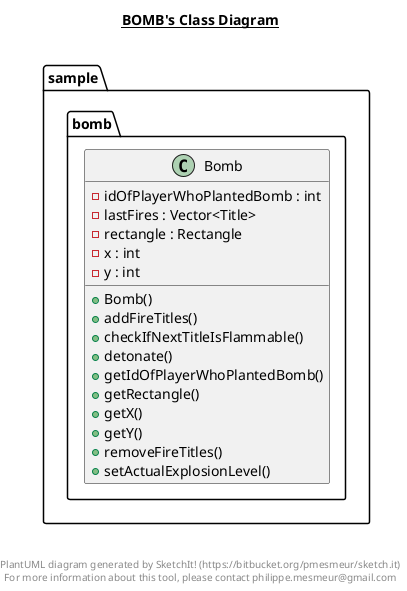 @startuml

title __BOMB's Class Diagram__\n

  namespace sample.bomb {
    class sample.bomb.Bomb {
        - idOfPlayerWhoPlantedBomb : int
        - lastFires : Vector<Title>
        - rectangle : Rectangle
        - x : int
        - y : int
        + Bomb()
        + addFireTitles()
        + checkIfNextTitleIsFlammable()
        + detonate()
        + getIdOfPlayerWhoPlantedBomb()
        + getRectangle()
        + getX()
        + getY()
        + removeFireTitles()
        + setActualExplosionLevel()
    }
  }
  



right footer


PlantUML diagram generated by SketchIt! (https://bitbucket.org/pmesmeur/sketch.it)
For more information about this tool, please contact philippe.mesmeur@gmail.com
endfooter

@enduml
